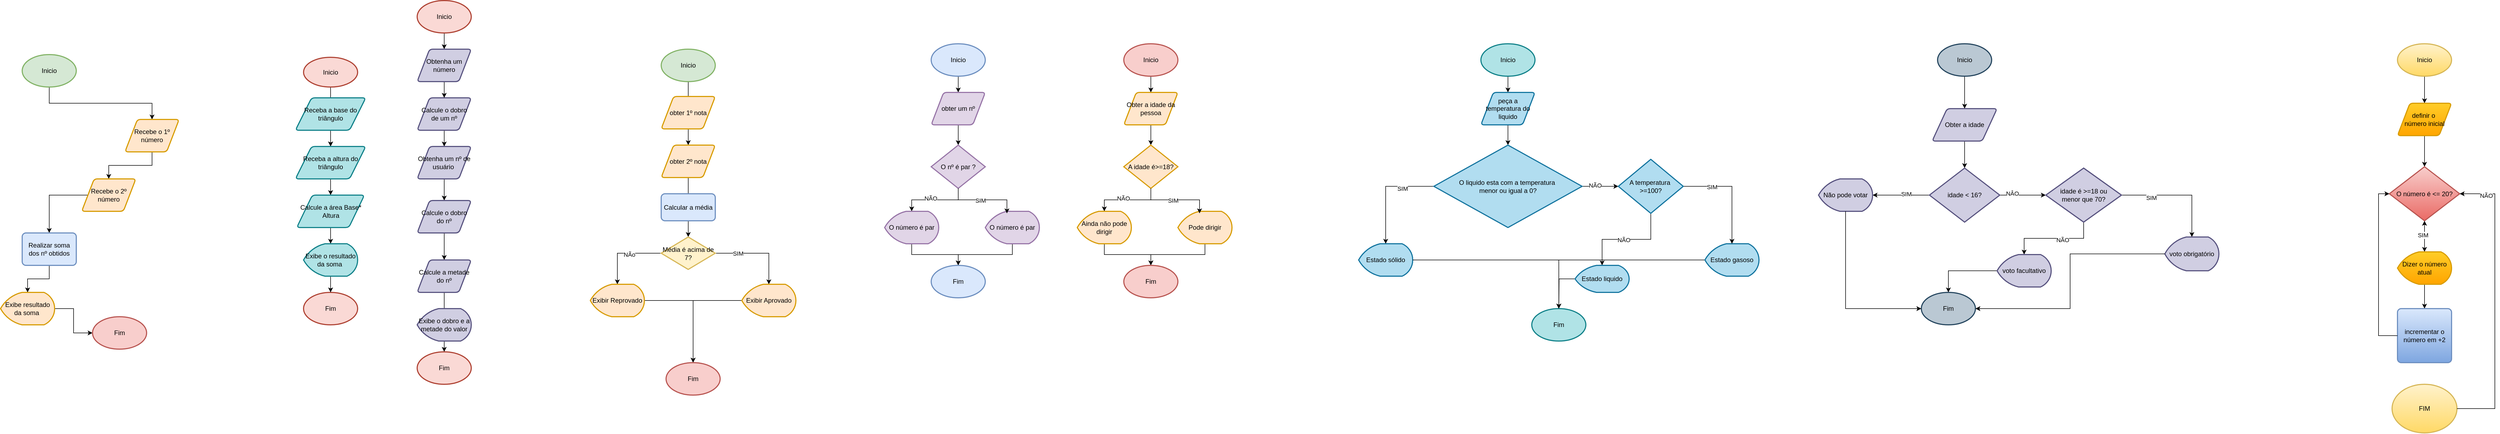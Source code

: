 <mxfile version="26.0.14">
  <diagram name="Página-1" id="4jhhTqVfaHEABDX0OcMC">
    <mxGraphModel dx="1500" dy="1976" grid="1" gridSize="10" guides="1" tooltips="1" connect="1" arrows="1" fold="1" page="1" pageScale="1" pageWidth="827" pageHeight="1169" math="0" shadow="0">
      <root>
        <mxCell id="0" />
        <mxCell id="1" parent="0" />
        <mxCell id="B1RllvaNRYoTLuKxegHb-3" style="edgeStyle=orthogonalEdgeStyle;rounded=0;orthogonalLoop=1;jettySize=auto;html=1;exitX=0.5;exitY=1;exitDx=0;exitDy=0;exitPerimeter=0;entryX=0.5;entryY=0;entryDx=0;entryDy=0;" edge="1" parent="1" source="B1RllvaNRYoTLuKxegHb-1" target="B1RllvaNRYoTLuKxegHb-2">
          <mxGeometry relative="1" as="geometry" />
        </mxCell>
        <mxCell id="B1RllvaNRYoTLuKxegHb-1" value="Inicio" style="strokeWidth=2;html=1;shape=mxgraph.flowchart.start_1;whiteSpace=wrap;fillColor=#d5e8d4;strokeColor=#82b366;" vertex="1" parent="1">
          <mxGeometry x="60" y="70" width="100" height="60" as="geometry" />
        </mxCell>
        <mxCell id="B1RllvaNRYoTLuKxegHb-6" value="" style="edgeStyle=orthogonalEdgeStyle;rounded=0;orthogonalLoop=1;jettySize=auto;html=1;" edge="1" parent="1" source="B1RllvaNRYoTLuKxegHb-2" target="B1RllvaNRYoTLuKxegHb-5">
          <mxGeometry relative="1" as="geometry" />
        </mxCell>
        <mxCell id="B1RllvaNRYoTLuKxegHb-2" value="Recebe o 1º número" style="shape=parallelogram;html=1;strokeWidth=2;perimeter=parallelogramPerimeter;whiteSpace=wrap;rounded=1;arcSize=12;size=0.23;fillColor=#ffe6cc;strokeColor=#d79b00;" vertex="1" parent="1">
          <mxGeometry x="250" y="190" width="100" height="60" as="geometry" />
        </mxCell>
        <mxCell id="B1RllvaNRYoTLuKxegHb-9" value="" style="edgeStyle=orthogonalEdgeStyle;rounded=0;orthogonalLoop=1;jettySize=auto;html=1;" edge="1" parent="1" source="B1RllvaNRYoTLuKxegHb-5" target="B1RllvaNRYoTLuKxegHb-7">
          <mxGeometry relative="1" as="geometry" />
        </mxCell>
        <mxCell id="B1RllvaNRYoTLuKxegHb-5" value="Recebe o 2º número" style="shape=parallelogram;html=1;strokeWidth=2;perimeter=parallelogramPerimeter;whiteSpace=wrap;rounded=1;arcSize=12;size=0.23;fillColor=#ffe6cc;strokeColor=#d79b00;" vertex="1" parent="1">
          <mxGeometry x="170" y="300" width="100" height="60" as="geometry" />
        </mxCell>
        <mxCell id="B1RllvaNRYoTLuKxegHb-10" value="" style="edgeStyle=orthogonalEdgeStyle;rounded=0;orthogonalLoop=1;jettySize=auto;html=1;" edge="1" parent="1" source="B1RllvaNRYoTLuKxegHb-7" target="B1RllvaNRYoTLuKxegHb-8">
          <mxGeometry relative="1" as="geometry" />
        </mxCell>
        <mxCell id="B1RllvaNRYoTLuKxegHb-7" value="Realizar soma dos nº obtidos" style="rounded=1;whiteSpace=wrap;html=1;absoluteArcSize=1;arcSize=14;strokeWidth=2;fillColor=#dae8fc;strokeColor=#6c8ebf;" vertex="1" parent="1">
          <mxGeometry x="60" y="400" width="100" height="60" as="geometry" />
        </mxCell>
        <mxCell id="B1RllvaNRYoTLuKxegHb-12" value="" style="edgeStyle=orthogonalEdgeStyle;rounded=0;orthogonalLoop=1;jettySize=auto;html=1;" edge="1" parent="1" source="B1RllvaNRYoTLuKxegHb-8" target="B1RllvaNRYoTLuKxegHb-11">
          <mxGeometry relative="1" as="geometry" />
        </mxCell>
        <mxCell id="B1RllvaNRYoTLuKxegHb-8" value="Exibe resultado da soma&amp;nbsp;" style="strokeWidth=2;html=1;shape=mxgraph.flowchart.display;whiteSpace=wrap;fillColor=#ffe6cc;strokeColor=#d79b00;" vertex="1" parent="1">
          <mxGeometry x="20" y="510" width="100" height="60" as="geometry" />
        </mxCell>
        <mxCell id="B1RllvaNRYoTLuKxegHb-11" value="Fim" style="strokeWidth=2;html=1;shape=mxgraph.flowchart.start_1;whiteSpace=wrap;fillColor=#f8cecc;strokeColor=#b85450;" vertex="1" parent="1">
          <mxGeometry x="190" y="555" width="100" height="60" as="geometry" />
        </mxCell>
        <mxCell id="B1RllvaNRYoTLuKxegHb-24" value="" style="edgeStyle=orthogonalEdgeStyle;rounded=0;orthogonalLoop=1;jettySize=auto;html=1;" edge="1" parent="1" source="B1RllvaNRYoTLuKxegHb-13" target="B1RllvaNRYoTLuKxegHb-15">
          <mxGeometry relative="1" as="geometry" />
        </mxCell>
        <mxCell id="B1RllvaNRYoTLuKxegHb-13" value="Inicio" style="strokeWidth=2;html=1;shape=mxgraph.flowchart.start_1;whiteSpace=wrap;fillColor=#fad9d5;strokeColor=#ae4132;" vertex="1" parent="1">
          <mxGeometry x="580" y="75" width="100" height="55" as="geometry" />
        </mxCell>
        <mxCell id="B1RllvaNRYoTLuKxegHb-23" value="" style="edgeStyle=orthogonalEdgeStyle;rounded=0;orthogonalLoop=1;jettySize=auto;html=1;" edge="1" parent="1" source="B1RllvaNRYoTLuKxegHb-14" target="B1RllvaNRYoTLuKxegHb-15">
          <mxGeometry relative="1" as="geometry" />
        </mxCell>
        <mxCell id="B1RllvaNRYoTLuKxegHb-14" value="Receba a base do triângulo" style="shape=parallelogram;html=1;strokeWidth=2;perimeter=parallelogramPerimeter;whiteSpace=wrap;rounded=1;arcSize=12;size=0.23;fillColor=#b0e3e6;strokeColor=#0e8088;" vertex="1" parent="1">
          <mxGeometry x="565" y="150" width="130" height="60" as="geometry" />
        </mxCell>
        <mxCell id="B1RllvaNRYoTLuKxegHb-22" value="" style="edgeStyle=orthogonalEdgeStyle;rounded=0;orthogonalLoop=1;jettySize=auto;html=1;" edge="1" parent="1" source="B1RllvaNRYoTLuKxegHb-15" target="B1RllvaNRYoTLuKxegHb-16">
          <mxGeometry relative="1" as="geometry" />
        </mxCell>
        <mxCell id="B1RllvaNRYoTLuKxegHb-15" value="Receba a altura do triângulo" style="shape=parallelogram;html=1;strokeWidth=2;perimeter=parallelogramPerimeter;whiteSpace=wrap;rounded=1;arcSize=12;size=0.23;fillColor=#b0e3e6;strokeColor=#0e8088;" vertex="1" parent="1">
          <mxGeometry x="565" y="240" width="130" height="60" as="geometry" />
        </mxCell>
        <mxCell id="B1RllvaNRYoTLuKxegHb-33" value="" style="edgeStyle=orthogonalEdgeStyle;rounded=0;orthogonalLoop=1;jettySize=auto;html=1;" edge="1" parent="1" source="B1RllvaNRYoTLuKxegHb-16" target="B1RllvaNRYoTLuKxegHb-31">
          <mxGeometry relative="1" as="geometry" />
        </mxCell>
        <mxCell id="B1RllvaNRYoTLuKxegHb-16" value="Calcule a área Base* Altura" style="shape=parallelogram;html=1;strokeWidth=2;perimeter=parallelogramPerimeter;whiteSpace=wrap;rounded=1;arcSize=12;size=0.23;fillColor=#b0e3e6;strokeColor=#0e8088;" vertex="1" parent="1">
          <mxGeometry x="567.5" y="330" width="125" height="60" as="geometry" />
        </mxCell>
        <mxCell id="B1RllvaNRYoTLuKxegHb-19" value="Fim" style="strokeWidth=2;html=1;shape=mxgraph.flowchart.start_1;whiteSpace=wrap;fillColor=#fad9d5;strokeColor=#ae4132;" vertex="1" parent="1">
          <mxGeometry x="580" y="510" width="100" height="60" as="geometry" />
        </mxCell>
        <mxCell id="B1RllvaNRYoTLuKxegHb-45" value="" style="edgeStyle=orthogonalEdgeStyle;rounded=0;orthogonalLoop=1;jettySize=auto;html=1;" edge="1" parent="1" source="B1RllvaNRYoTLuKxegHb-25" target="B1RllvaNRYoTLuKxegHb-43">
          <mxGeometry relative="1" as="geometry" />
        </mxCell>
        <mxCell id="B1RllvaNRYoTLuKxegHb-25" value="Inicio" style="strokeWidth=2;html=1;shape=mxgraph.flowchart.start_1;whiteSpace=wrap;fillColor=#fad9d5;strokeColor=#ae4132;" vertex="1" parent="1">
          <mxGeometry x="790" y="-30" width="100" height="60" as="geometry" />
        </mxCell>
        <mxCell id="B1RllvaNRYoTLuKxegHb-39" value="" style="edgeStyle=orthogonalEdgeStyle;rounded=0;orthogonalLoop=1;jettySize=auto;html=1;" edge="1" parent="1" source="B1RllvaNRYoTLuKxegHb-26" target="B1RllvaNRYoTLuKxegHb-27">
          <mxGeometry relative="1" as="geometry" />
        </mxCell>
        <mxCell id="B1RllvaNRYoTLuKxegHb-26" value="Calcule o dobro de um nº" style="shape=parallelogram;html=1;strokeWidth=2;perimeter=parallelogramPerimeter;whiteSpace=wrap;rounded=1;arcSize=12;size=0.23;fillColor=#d0cee2;strokeColor=#56517e;" vertex="1" parent="1">
          <mxGeometry x="790" y="150" width="100" height="60" as="geometry" />
        </mxCell>
        <mxCell id="B1RllvaNRYoTLuKxegHb-40" value="" style="edgeStyle=orthogonalEdgeStyle;rounded=0;orthogonalLoop=1;jettySize=auto;html=1;" edge="1" parent="1" source="B1RllvaNRYoTLuKxegHb-27" target="B1RllvaNRYoTLuKxegHb-28">
          <mxGeometry relative="1" as="geometry" />
        </mxCell>
        <mxCell id="B1RllvaNRYoTLuKxegHb-27" value="Obtenha um nº de usuário&amp;nbsp;" style="shape=parallelogram;html=1;strokeWidth=2;perimeter=parallelogramPerimeter;whiteSpace=wrap;rounded=1;arcSize=12;size=0.23;fillColor=#d0cee2;strokeColor=#56517e;" vertex="1" parent="1">
          <mxGeometry x="790" y="240" width="100" height="60" as="geometry" />
        </mxCell>
        <mxCell id="B1RllvaNRYoTLuKxegHb-41" value="" style="edgeStyle=orthogonalEdgeStyle;rounded=0;orthogonalLoop=1;jettySize=auto;html=1;" edge="1" parent="1" source="B1RllvaNRYoTLuKxegHb-28" target="B1RllvaNRYoTLuKxegHb-29">
          <mxGeometry relative="1" as="geometry" />
        </mxCell>
        <mxCell id="B1RllvaNRYoTLuKxegHb-28" value="Calcule o dobro do nº" style="shape=parallelogram;html=1;strokeWidth=2;perimeter=parallelogramPerimeter;whiteSpace=wrap;rounded=1;arcSize=12;size=0.23;fillColor=#d0cee2;strokeColor=#56517e;" vertex="1" parent="1">
          <mxGeometry x="790" y="340" width="100" height="60" as="geometry" />
        </mxCell>
        <mxCell id="B1RllvaNRYoTLuKxegHb-37" value="" style="edgeStyle=orthogonalEdgeStyle;rounded=0;orthogonalLoop=1;jettySize=auto;html=1;" edge="1" parent="1" source="B1RllvaNRYoTLuKxegHb-29" target="B1RllvaNRYoTLuKxegHb-36">
          <mxGeometry relative="1" as="geometry" />
        </mxCell>
        <mxCell id="B1RllvaNRYoTLuKxegHb-29" value="Calcule a metade do nº" style="shape=parallelogram;html=1;strokeWidth=2;perimeter=parallelogramPerimeter;whiteSpace=wrap;rounded=1;arcSize=12;size=0.23;fillColor=#d0cee2;strokeColor=#56517e;" vertex="1" parent="1">
          <mxGeometry x="790" y="450" width="100" height="60" as="geometry" />
        </mxCell>
        <mxCell id="B1RllvaNRYoTLuKxegHb-34" value="" style="edgeStyle=orthogonalEdgeStyle;rounded=0;orthogonalLoop=1;jettySize=auto;html=1;" edge="1" parent="1" source="B1RllvaNRYoTLuKxegHb-31" target="B1RllvaNRYoTLuKxegHb-19">
          <mxGeometry relative="1" as="geometry" />
        </mxCell>
        <mxCell id="B1RllvaNRYoTLuKxegHb-31" value="Exibe o resultado da soma&amp;nbsp;" style="strokeWidth=2;html=1;shape=mxgraph.flowchart.display;whiteSpace=wrap;fillColor=#b0e3e6;strokeColor=#0e8088;" vertex="1" parent="1">
          <mxGeometry x="580" y="420" width="100" height="60" as="geometry" />
        </mxCell>
        <mxCell id="B1RllvaNRYoTLuKxegHb-35" value="Exibe o dobro e a metade do valor" style="strokeWidth=2;html=1;shape=mxgraph.flowchart.display;whiteSpace=wrap;fillColor=#d0cee2;strokeColor=#56517e;" vertex="1" parent="1">
          <mxGeometry x="790" y="540" width="100" height="60" as="geometry" />
        </mxCell>
        <mxCell id="B1RllvaNRYoTLuKxegHb-36" value="Fim" style="strokeWidth=2;html=1;shape=mxgraph.flowchart.start_1;whiteSpace=wrap;fillColor=#fad9d5;strokeColor=#ae4132;" vertex="1" parent="1">
          <mxGeometry x="790" y="620" width="100" height="60" as="geometry" />
        </mxCell>
        <mxCell id="B1RllvaNRYoTLuKxegHb-46" value="" style="edgeStyle=orthogonalEdgeStyle;rounded=0;orthogonalLoop=1;jettySize=auto;html=1;" edge="1" parent="1" source="B1RllvaNRYoTLuKxegHb-43" target="B1RllvaNRYoTLuKxegHb-26">
          <mxGeometry relative="1" as="geometry" />
        </mxCell>
        <mxCell id="B1RllvaNRYoTLuKxegHb-43" value="Obtenha um número" style="shape=parallelogram;html=1;strokeWidth=2;perimeter=parallelogramPerimeter;whiteSpace=wrap;rounded=1;arcSize=12;size=0.23;fillColor=#d0cee2;strokeColor=#56517e;" vertex="1" parent="1">
          <mxGeometry x="790" y="60" width="100" height="60" as="geometry" />
        </mxCell>
        <mxCell id="B1RllvaNRYoTLuKxegHb-55" value="" style="edgeStyle=orthogonalEdgeStyle;rounded=0;orthogonalLoop=1;jettySize=auto;html=1;" edge="1" parent="1" source="B1RllvaNRYoTLuKxegHb-47" target="B1RllvaNRYoTLuKxegHb-50">
          <mxGeometry relative="1" as="geometry" />
        </mxCell>
        <mxCell id="B1RllvaNRYoTLuKxegHb-47" value="Inicio" style="strokeWidth=2;html=1;shape=mxgraph.flowchart.start_1;whiteSpace=wrap;fillColor=#d5e8d4;strokeColor=#82b366;" vertex="1" parent="1">
          <mxGeometry x="1241" y="60" width="100" height="60" as="geometry" />
        </mxCell>
        <mxCell id="B1RllvaNRYoTLuKxegHb-48" value="obter 1º nota" style="shape=parallelogram;html=1;strokeWidth=2;perimeter=parallelogramPerimeter;whiteSpace=wrap;rounded=1;arcSize=12;size=0.23;fillColor=#ffe6cc;strokeColor=#d79b00;" vertex="1" parent="1">
          <mxGeometry x="1241" y="147.5" width="100" height="60" as="geometry" />
        </mxCell>
        <mxCell id="B1RllvaNRYoTLuKxegHb-56" value="" style="edgeStyle=orthogonalEdgeStyle;rounded=0;orthogonalLoop=1;jettySize=auto;html=1;" edge="1" parent="1" source="B1RllvaNRYoTLuKxegHb-50" target="B1RllvaNRYoTLuKxegHb-52">
          <mxGeometry relative="1" as="geometry" />
        </mxCell>
        <mxCell id="B1RllvaNRYoTLuKxegHb-50" value="obter 2º nota" style="shape=parallelogram;html=1;strokeWidth=2;perimeter=parallelogramPerimeter;whiteSpace=wrap;rounded=1;arcSize=12;size=0.23;fillColor=#ffe6cc;strokeColor=#d79b00;" vertex="1" parent="1">
          <mxGeometry x="1241" y="237.5" width="100" height="60" as="geometry" />
        </mxCell>
        <mxCell id="B1RllvaNRYoTLuKxegHb-51" value="Calcular a média" style="rounded=1;whiteSpace=wrap;html=1;absoluteArcSize=1;arcSize=14;strokeWidth=2;fillColor=#dae8fc;strokeColor=#6c8ebf;" vertex="1" parent="1">
          <mxGeometry x="1241" y="327.5" width="100" height="50" as="geometry" />
        </mxCell>
        <mxCell id="B1RllvaNRYoTLuKxegHb-58" value="" style="edgeStyle=orthogonalEdgeStyle;rounded=0;orthogonalLoop=1;jettySize=auto;html=1;entryX=0.5;entryY=0;entryDx=0;entryDy=0;entryPerimeter=0;" edge="1" parent="1" source="B1RllvaNRYoTLuKxegHb-52" target="B1RllvaNRYoTLuKxegHb-62">
          <mxGeometry relative="1" as="geometry">
            <mxPoint x="1160" y="490" as="targetPoint" />
          </mxGeometry>
        </mxCell>
        <mxCell id="B1RllvaNRYoTLuKxegHb-59" value="NÃo" style="edgeLabel;html=1;align=center;verticalAlign=middle;resizable=0;points=[];" vertex="1" connectable="0" parent="B1RllvaNRYoTLuKxegHb-58">
          <mxGeometry x="-0.15" y="2" relative="1" as="geometry">
            <mxPoint as="offset" />
          </mxGeometry>
        </mxCell>
        <mxCell id="B1RllvaNRYoTLuKxegHb-64" value="" style="edgeStyle=orthogonalEdgeStyle;rounded=0;orthogonalLoop=1;jettySize=auto;html=1;" edge="1" parent="1" source="B1RllvaNRYoTLuKxegHb-52" target="B1RllvaNRYoTLuKxegHb-63">
          <mxGeometry relative="1" as="geometry" />
        </mxCell>
        <mxCell id="B1RllvaNRYoTLuKxegHb-65" value="SIM" style="edgeLabel;html=1;align=center;verticalAlign=middle;resizable=0;points=[];" vertex="1" connectable="0" parent="B1RllvaNRYoTLuKxegHb-64">
          <mxGeometry x="-0.466" relative="1" as="geometry">
            <mxPoint as="offset" />
          </mxGeometry>
        </mxCell>
        <mxCell id="B1RllvaNRYoTLuKxegHb-52" value="Média é acima de 7?" style="strokeWidth=2;html=1;shape=mxgraph.flowchart.decision;whiteSpace=wrap;fillColor=#fff2cc;strokeColor=#d6b656;" vertex="1" parent="1">
          <mxGeometry x="1241" y="407.5" width="100" height="60" as="geometry" />
        </mxCell>
        <mxCell id="B1RllvaNRYoTLuKxegHb-68" value="" style="edgeStyle=orthogonalEdgeStyle;rounded=0;orthogonalLoop=1;jettySize=auto;html=1;" edge="1" parent="1" source="B1RllvaNRYoTLuKxegHb-62" target="B1RllvaNRYoTLuKxegHb-66">
          <mxGeometry relative="1" as="geometry" />
        </mxCell>
        <mxCell id="B1RllvaNRYoTLuKxegHb-62" value="Exibir Reprovado" style="strokeWidth=2;html=1;shape=mxgraph.flowchart.display;whiteSpace=wrap;fillColor=#ffe6cc;strokeColor=#d79b00;" vertex="1" parent="1">
          <mxGeometry x="1110" y="495" width="100" height="60" as="geometry" />
        </mxCell>
        <mxCell id="B1RllvaNRYoTLuKxegHb-67" value="" style="edgeStyle=orthogonalEdgeStyle;rounded=0;orthogonalLoop=1;jettySize=auto;html=1;" edge="1" parent="1" source="B1RllvaNRYoTLuKxegHb-63" target="B1RllvaNRYoTLuKxegHb-66">
          <mxGeometry relative="1" as="geometry" />
        </mxCell>
        <mxCell id="B1RllvaNRYoTLuKxegHb-63" value="Exibir Aprovado" style="strokeWidth=2;html=1;shape=mxgraph.flowchart.display;whiteSpace=wrap;fillColor=#ffe6cc;strokeColor=#d79b00;" vertex="1" parent="1">
          <mxGeometry x="1390" y="495" width="100" height="60" as="geometry" />
        </mxCell>
        <mxCell id="B1RllvaNRYoTLuKxegHb-66" value="Fim" style="strokeWidth=2;html=1;shape=mxgraph.flowchart.start_1;whiteSpace=wrap;fillColor=#f8cecc;strokeColor=#b85450;" vertex="1" parent="1">
          <mxGeometry x="1250" y="640" width="100" height="60" as="geometry" />
        </mxCell>
        <mxCell id="B1RllvaNRYoTLuKxegHb-84" value="" style="edgeStyle=orthogonalEdgeStyle;rounded=0;orthogonalLoop=1;jettySize=auto;html=1;" edge="1" parent="1" source="B1RllvaNRYoTLuKxegHb-69" target="B1RllvaNRYoTLuKxegHb-70">
          <mxGeometry relative="1" as="geometry" />
        </mxCell>
        <mxCell id="B1RllvaNRYoTLuKxegHb-69" value="Inicio" style="strokeWidth=2;html=1;shape=mxgraph.flowchart.start_1;whiteSpace=wrap;fillColor=#dae8fc;strokeColor=#6c8ebf;" vertex="1" parent="1">
          <mxGeometry x="1740" y="50" width="100" height="60" as="geometry" />
        </mxCell>
        <mxCell id="B1RllvaNRYoTLuKxegHb-83" value="" style="edgeStyle=orthogonalEdgeStyle;rounded=0;orthogonalLoop=1;jettySize=auto;html=1;" edge="1" parent="1" source="B1RllvaNRYoTLuKxegHb-70" target="B1RllvaNRYoTLuKxegHb-71">
          <mxGeometry relative="1" as="geometry" />
        </mxCell>
        <mxCell id="B1RllvaNRYoTLuKxegHb-70" value="obter um nº" style="shape=parallelogram;html=1;strokeWidth=2;perimeter=parallelogramPerimeter;whiteSpace=wrap;rounded=1;arcSize=12;size=0.23;fillColor=#e1d5e7;strokeColor=#9673a6;" vertex="1" parent="1">
          <mxGeometry x="1740" y="140" width="100" height="60" as="geometry" />
        </mxCell>
        <mxCell id="B1RllvaNRYoTLuKxegHb-77" value="" style="edgeStyle=orthogonalEdgeStyle;rounded=0;orthogonalLoop=1;jettySize=auto;html=1;" edge="1" parent="1" source="B1RllvaNRYoTLuKxegHb-71" target="B1RllvaNRYoTLuKxegHb-76">
          <mxGeometry relative="1" as="geometry" />
        </mxCell>
        <mxCell id="B1RllvaNRYoTLuKxegHb-82" value="NÃO" style="edgeLabel;html=1;align=center;verticalAlign=middle;resizable=0;points=[];" vertex="1" connectable="0" parent="B1RllvaNRYoTLuKxegHb-77">
          <mxGeometry x="0.125" y="-3" relative="1" as="geometry">
            <mxPoint as="offset" />
          </mxGeometry>
        </mxCell>
        <mxCell id="B1RllvaNRYoTLuKxegHb-71" value="O nº é par ?" style="strokeWidth=2;html=1;shape=mxgraph.flowchart.decision;whiteSpace=wrap;fillColor=#e1d5e7;strokeColor=#9673a6;" vertex="1" parent="1">
          <mxGeometry x="1740" y="237.5" width="100" height="80" as="geometry" />
        </mxCell>
        <mxCell id="B1RllvaNRYoTLuKxegHb-79" value="" style="edgeStyle=orthogonalEdgeStyle;rounded=0;orthogonalLoop=1;jettySize=auto;html=1;" edge="1" parent="1" source="B1RllvaNRYoTLuKxegHb-72" target="B1RllvaNRYoTLuKxegHb-78">
          <mxGeometry relative="1" as="geometry" />
        </mxCell>
        <mxCell id="B1RllvaNRYoTLuKxegHb-72" value="O número é par" style="strokeWidth=2;html=1;shape=mxgraph.flowchart.display;whiteSpace=wrap;fillColor=#e1d5e7;strokeColor=#9673a6;" vertex="1" parent="1">
          <mxGeometry x="1840" y="360" width="100" height="60" as="geometry" />
        </mxCell>
        <mxCell id="B1RllvaNRYoTLuKxegHb-74" style="edgeStyle=orthogonalEdgeStyle;rounded=0;orthogonalLoop=1;jettySize=auto;html=1;exitX=0.5;exitY=1;exitDx=0;exitDy=0;exitPerimeter=0;entryX=0.4;entryY=0.062;entryDx=0;entryDy=0;entryPerimeter=0;" edge="1" parent="1" source="B1RllvaNRYoTLuKxegHb-71" target="B1RllvaNRYoTLuKxegHb-72">
          <mxGeometry relative="1" as="geometry" />
        </mxCell>
        <mxCell id="B1RllvaNRYoTLuKxegHb-81" value="SIM" style="edgeLabel;html=1;align=center;verticalAlign=middle;resizable=0;points=[];" vertex="1" connectable="0" parent="B1RllvaNRYoTLuKxegHb-74">
          <mxGeometry x="-0.1" y="-1" relative="1" as="geometry">
            <mxPoint as="offset" />
          </mxGeometry>
        </mxCell>
        <mxCell id="B1RllvaNRYoTLuKxegHb-80" value="" style="edgeStyle=orthogonalEdgeStyle;rounded=0;orthogonalLoop=1;jettySize=auto;html=1;" edge="1" parent="1" source="B1RllvaNRYoTLuKxegHb-76" target="B1RllvaNRYoTLuKxegHb-78">
          <mxGeometry relative="1" as="geometry" />
        </mxCell>
        <mxCell id="B1RllvaNRYoTLuKxegHb-76" value="O número é par" style="strokeWidth=2;html=1;shape=mxgraph.flowchart.display;whiteSpace=wrap;fillColor=#e1d5e7;strokeColor=#9673a6;" vertex="1" parent="1">
          <mxGeometry x="1654" y="360" width="100" height="60" as="geometry" />
        </mxCell>
        <mxCell id="B1RllvaNRYoTLuKxegHb-78" value="Fim" style="strokeWidth=2;html=1;shape=mxgraph.flowchart.start_1;whiteSpace=wrap;fillColor=#dae8fc;strokeColor=#6c8ebf;" vertex="1" parent="1">
          <mxGeometry x="1740" y="460" width="100" height="60" as="geometry" />
        </mxCell>
        <mxCell id="B1RllvaNRYoTLuKxegHb-99" value="" style="edgeStyle=orthogonalEdgeStyle;rounded=0;orthogonalLoop=1;jettySize=auto;html=1;" edge="1" parent="1" source="B1RllvaNRYoTLuKxegHb-100" target="B1RllvaNRYoTLuKxegHb-102">
          <mxGeometry relative="1" as="geometry" />
        </mxCell>
        <mxCell id="B1RllvaNRYoTLuKxegHb-100" value="Inicio" style="strokeWidth=2;html=1;shape=mxgraph.flowchart.start_1;whiteSpace=wrap;fillColor=#f8cecc;strokeColor=#b85450;" vertex="1" parent="1">
          <mxGeometry x="2096" y="50" width="100" height="60" as="geometry" />
        </mxCell>
        <mxCell id="B1RllvaNRYoTLuKxegHb-101" value="" style="edgeStyle=orthogonalEdgeStyle;rounded=0;orthogonalLoop=1;jettySize=auto;html=1;" edge="1" parent="1" source="B1RllvaNRYoTLuKxegHb-102" target="B1RllvaNRYoTLuKxegHb-105">
          <mxGeometry relative="1" as="geometry" />
        </mxCell>
        <mxCell id="B1RllvaNRYoTLuKxegHb-102" value="Obter a idade da pessoa" style="shape=parallelogram;html=1;strokeWidth=2;perimeter=parallelogramPerimeter;whiteSpace=wrap;rounded=1;arcSize=12;size=0.23;fillColor=#ffe6cc;strokeColor=#d79b00;" vertex="1" parent="1">
          <mxGeometry x="2096" y="140" width="100" height="60" as="geometry" />
        </mxCell>
        <mxCell id="B1RllvaNRYoTLuKxegHb-103" value="" style="edgeStyle=orthogonalEdgeStyle;rounded=0;orthogonalLoop=1;jettySize=auto;html=1;" edge="1" parent="1" source="B1RllvaNRYoTLuKxegHb-105" target="B1RllvaNRYoTLuKxegHb-111">
          <mxGeometry relative="1" as="geometry" />
        </mxCell>
        <mxCell id="B1RllvaNRYoTLuKxegHb-104" value="NÃO" style="edgeLabel;html=1;align=center;verticalAlign=middle;resizable=0;points=[];" vertex="1" connectable="0" parent="B1RllvaNRYoTLuKxegHb-103">
          <mxGeometry x="0.125" y="-3" relative="1" as="geometry">
            <mxPoint as="offset" />
          </mxGeometry>
        </mxCell>
        <mxCell id="B1RllvaNRYoTLuKxegHb-105" value="A idade é&amp;gt;=18?" style="strokeWidth=2;html=1;shape=mxgraph.flowchart.decision;whiteSpace=wrap;fillColor=#ffe6cc;strokeColor=#d79b00;" vertex="1" parent="1">
          <mxGeometry x="2096" y="237.5" width="100" height="80" as="geometry" />
        </mxCell>
        <mxCell id="B1RllvaNRYoTLuKxegHb-106" value="" style="edgeStyle=orthogonalEdgeStyle;rounded=0;orthogonalLoop=1;jettySize=auto;html=1;" edge="1" parent="1" source="B1RllvaNRYoTLuKxegHb-107" target="B1RllvaNRYoTLuKxegHb-112">
          <mxGeometry relative="1" as="geometry" />
        </mxCell>
        <mxCell id="B1RllvaNRYoTLuKxegHb-107" value="Pode dirigir" style="strokeWidth=2;html=1;shape=mxgraph.flowchart.display;whiteSpace=wrap;fillColor=#ffe6cc;strokeColor=#d79b00;" vertex="1" parent="1">
          <mxGeometry x="2196" y="360" width="100" height="60" as="geometry" />
        </mxCell>
        <mxCell id="B1RllvaNRYoTLuKxegHb-108" style="edgeStyle=orthogonalEdgeStyle;rounded=0;orthogonalLoop=1;jettySize=auto;html=1;exitX=0.5;exitY=1;exitDx=0;exitDy=0;exitPerimeter=0;entryX=0.4;entryY=0.062;entryDx=0;entryDy=0;entryPerimeter=0;" edge="1" parent="1" source="B1RllvaNRYoTLuKxegHb-105" target="B1RllvaNRYoTLuKxegHb-107">
          <mxGeometry relative="1" as="geometry" />
        </mxCell>
        <mxCell id="B1RllvaNRYoTLuKxegHb-109" value="SIM" style="edgeLabel;html=1;align=center;verticalAlign=middle;resizable=0;points=[];" vertex="1" connectable="0" parent="B1RllvaNRYoTLuKxegHb-108">
          <mxGeometry x="-0.1" y="-1" relative="1" as="geometry">
            <mxPoint as="offset" />
          </mxGeometry>
        </mxCell>
        <mxCell id="B1RllvaNRYoTLuKxegHb-110" value="" style="edgeStyle=orthogonalEdgeStyle;rounded=0;orthogonalLoop=1;jettySize=auto;html=1;" edge="1" parent="1" source="B1RllvaNRYoTLuKxegHb-111" target="B1RllvaNRYoTLuKxegHb-112">
          <mxGeometry relative="1" as="geometry" />
        </mxCell>
        <mxCell id="B1RllvaNRYoTLuKxegHb-111" value="Ainda não pode dirigir" style="strokeWidth=2;html=1;shape=mxgraph.flowchart.display;whiteSpace=wrap;fillColor=#ffe6cc;strokeColor=#d79b00;" vertex="1" parent="1">
          <mxGeometry x="2010" y="360" width="100" height="60" as="geometry" />
        </mxCell>
        <mxCell id="B1RllvaNRYoTLuKxegHb-112" value="Fim" style="strokeWidth=2;html=1;shape=mxgraph.flowchart.start_1;whiteSpace=wrap;fillColor=#f8cecc;strokeColor=#b85450;" vertex="1" parent="1">
          <mxGeometry x="2096" y="460" width="100" height="60" as="geometry" />
        </mxCell>
        <mxCell id="B1RllvaNRYoTLuKxegHb-113" value="" style="edgeStyle=orthogonalEdgeStyle;rounded=0;orthogonalLoop=1;jettySize=auto;html=1;" edge="1" parent="1" source="B1RllvaNRYoTLuKxegHb-114" target="B1RllvaNRYoTLuKxegHb-116">
          <mxGeometry relative="1" as="geometry" />
        </mxCell>
        <mxCell id="B1RllvaNRYoTLuKxegHb-114" value="Inicio" style="strokeWidth=2;html=1;shape=mxgraph.flowchart.start_1;whiteSpace=wrap;fillColor=#b0e3e6;strokeColor=#0e8088;" vertex="1" parent="1">
          <mxGeometry x="2756" y="50" width="100" height="60" as="geometry" />
        </mxCell>
        <mxCell id="B1RllvaNRYoTLuKxegHb-115" value="" style="edgeStyle=orthogonalEdgeStyle;rounded=0;orthogonalLoop=1;jettySize=auto;html=1;" edge="1" parent="1" source="B1RllvaNRYoTLuKxegHb-116" target="B1RllvaNRYoTLuKxegHb-119">
          <mxGeometry relative="1" as="geometry" />
        </mxCell>
        <mxCell id="B1RllvaNRYoTLuKxegHb-116" value="peça a temperatura do liquido" style="shape=parallelogram;html=1;strokeWidth=2;perimeter=parallelogramPerimeter;whiteSpace=wrap;rounded=1;arcSize=12;size=0.23;fillColor=#b1ddf0;strokeColor=#10739e;" vertex="1" parent="1">
          <mxGeometry x="2756" y="140" width="100" height="60" as="geometry" />
        </mxCell>
        <mxCell id="B1RllvaNRYoTLuKxegHb-129" value="" style="edgeStyle=orthogonalEdgeStyle;rounded=0;orthogonalLoop=1;jettySize=auto;html=1;" edge="1" parent="1" source="B1RllvaNRYoTLuKxegHb-119" target="B1RllvaNRYoTLuKxegHb-125">
          <mxGeometry relative="1" as="geometry" />
        </mxCell>
        <mxCell id="B1RllvaNRYoTLuKxegHb-130" value="SIM" style="edgeLabel;html=1;align=center;verticalAlign=middle;resizable=0;points=[];" vertex="1" connectable="0" parent="B1RllvaNRYoTLuKxegHb-129">
          <mxGeometry x="-0.404" y="4" relative="1" as="geometry">
            <mxPoint as="offset" />
          </mxGeometry>
        </mxCell>
        <mxCell id="B1RllvaNRYoTLuKxegHb-132" value="" style="edgeStyle=orthogonalEdgeStyle;rounded=0;orthogonalLoop=1;jettySize=auto;html=1;" edge="1" parent="1" source="B1RllvaNRYoTLuKxegHb-119" target="B1RllvaNRYoTLuKxegHb-131">
          <mxGeometry relative="1" as="geometry" />
        </mxCell>
        <mxCell id="B1RllvaNRYoTLuKxegHb-133" value="NÃO" style="edgeLabel;html=1;align=center;verticalAlign=middle;resizable=0;points=[];" vertex="1" connectable="0" parent="B1RllvaNRYoTLuKxegHb-132">
          <mxGeometry x="-0.296" y="2" relative="1" as="geometry">
            <mxPoint as="offset" />
          </mxGeometry>
        </mxCell>
        <mxCell id="B1RllvaNRYoTLuKxegHb-119" value="O liquido esta com a temperatura&amp;nbsp;&lt;div&gt;menor ou igual a 0?&lt;/div&gt;" style="strokeWidth=2;html=1;shape=mxgraph.flowchart.decision;whiteSpace=wrap;fillColor=#b1ddf0;strokeColor=#10739e;" vertex="1" parent="1">
          <mxGeometry x="2669" y="237.5" width="274" height="152.5" as="geometry" />
        </mxCell>
        <mxCell id="B1RllvaNRYoTLuKxegHb-139" value="" style="edgeStyle=orthogonalEdgeStyle;rounded=0;orthogonalLoop=1;jettySize=auto;html=1;" edge="1" parent="1" source="B1RllvaNRYoTLuKxegHb-121" target="B1RllvaNRYoTLuKxegHb-126">
          <mxGeometry relative="1" as="geometry" />
        </mxCell>
        <mxCell id="B1RllvaNRYoTLuKxegHb-121" value="Estado gasoso" style="strokeWidth=2;html=1;shape=mxgraph.flowchart.display;whiteSpace=wrap;fillColor=#b1ddf0;strokeColor=#10739e;" vertex="1" parent="1">
          <mxGeometry x="3170" y="420" width="100" height="60" as="geometry" />
        </mxCell>
        <mxCell id="B1RllvaNRYoTLuKxegHb-125" value="Estado sólido" style="strokeWidth=2;html=1;shape=mxgraph.flowchart.display;whiteSpace=wrap;fillColor=#b1ddf0;strokeColor=#10739e;" vertex="1" parent="1">
          <mxGeometry x="2530" y="420" width="100" height="60" as="geometry" />
        </mxCell>
        <mxCell id="B1RllvaNRYoTLuKxegHb-126" value="Fim" style="strokeWidth=2;html=1;shape=mxgraph.flowchart.start_1;whiteSpace=wrap;fillColor=#b0e3e6;strokeColor=#0e8088;" vertex="1" parent="1">
          <mxGeometry x="2850" y="540" width="100" height="60" as="geometry" />
        </mxCell>
        <mxCell id="B1RllvaNRYoTLuKxegHb-134" value="" style="edgeStyle=orthogonalEdgeStyle;rounded=0;orthogonalLoop=1;jettySize=auto;html=1;" edge="1" parent="1" source="B1RllvaNRYoTLuKxegHb-131" target="B1RllvaNRYoTLuKxegHb-121">
          <mxGeometry relative="1" as="geometry" />
        </mxCell>
        <mxCell id="B1RllvaNRYoTLuKxegHb-135" value="SIM" style="edgeLabel;html=1;align=center;verticalAlign=middle;resizable=0;points=[];" vertex="1" connectable="0" parent="B1RllvaNRYoTLuKxegHb-134">
          <mxGeometry x="-0.466" y="-1" relative="1" as="geometry">
            <mxPoint as="offset" />
          </mxGeometry>
        </mxCell>
        <mxCell id="B1RllvaNRYoTLuKxegHb-137" value="" style="edgeStyle=orthogonalEdgeStyle;rounded=0;orthogonalLoop=1;jettySize=auto;html=1;" edge="1" parent="1" source="B1RllvaNRYoTLuKxegHb-131" target="B1RllvaNRYoTLuKxegHb-136">
          <mxGeometry relative="1" as="geometry" />
        </mxCell>
        <mxCell id="B1RllvaNRYoTLuKxegHb-138" value="NÃO" style="edgeLabel;html=1;align=center;verticalAlign=middle;resizable=0;points=[];" vertex="1" connectable="0" parent="B1RllvaNRYoTLuKxegHb-137">
          <mxGeometry x="0.052" y="1" relative="1" as="geometry">
            <mxPoint as="offset" />
          </mxGeometry>
        </mxCell>
        <mxCell id="B1RllvaNRYoTLuKxegHb-131" value="A temperatura&amp;nbsp;&lt;div&gt;&amp;gt;=100?&lt;/div&gt;" style="strokeWidth=2;html=1;shape=mxgraph.flowchart.decision;whiteSpace=wrap;fillColor=#b1ddf0;strokeColor=#10739e;" vertex="1" parent="1">
          <mxGeometry x="3010" y="263.75" width="120" height="100" as="geometry" />
        </mxCell>
        <mxCell id="B1RllvaNRYoTLuKxegHb-142" style="edgeStyle=orthogonalEdgeStyle;rounded=0;orthogonalLoop=1;jettySize=auto;html=1;" edge="1" parent="1" source="B1RllvaNRYoTLuKxegHb-136">
          <mxGeometry relative="1" as="geometry">
            <mxPoint x="2900" y="540" as="targetPoint" />
          </mxGeometry>
        </mxCell>
        <mxCell id="B1RllvaNRYoTLuKxegHb-136" value="Estado liquido" style="strokeWidth=2;html=1;shape=mxgraph.flowchart.display;whiteSpace=wrap;fillColor=#b1ddf0;strokeColor=#10739e;" vertex="1" parent="1">
          <mxGeometry x="2930" y="460" width="100" height="50" as="geometry" />
        </mxCell>
        <mxCell id="B1RllvaNRYoTLuKxegHb-140" style="edgeStyle=orthogonalEdgeStyle;rounded=0;orthogonalLoop=1;jettySize=auto;html=1;entryX=0.5;entryY=0;entryDx=0;entryDy=0;entryPerimeter=0;" edge="1" parent="1" source="B1RllvaNRYoTLuKxegHb-125" target="B1RllvaNRYoTLuKxegHb-126">
          <mxGeometry relative="1" as="geometry" />
        </mxCell>
        <mxCell id="B1RllvaNRYoTLuKxegHb-150" value="" style="edgeStyle=orthogonalEdgeStyle;rounded=0;orthogonalLoop=1;jettySize=auto;html=1;" edge="1" parent="1" source="B1RllvaNRYoTLuKxegHb-143" target="B1RllvaNRYoTLuKxegHb-144">
          <mxGeometry relative="1" as="geometry" />
        </mxCell>
        <mxCell id="B1RllvaNRYoTLuKxegHb-143" value="Inicio" style="strokeWidth=2;html=1;shape=mxgraph.flowchart.start_1;whiteSpace=wrap;fillColor=#bac8d3;strokeColor=#23445d;" vertex="1" parent="1">
          <mxGeometry x="3600" y="50" width="100" height="60" as="geometry" />
        </mxCell>
        <mxCell id="B1RllvaNRYoTLuKxegHb-151" value="" style="edgeStyle=orthogonalEdgeStyle;rounded=0;orthogonalLoop=1;jettySize=auto;html=1;" edge="1" parent="1" source="B1RllvaNRYoTLuKxegHb-144" target="B1RllvaNRYoTLuKxegHb-146">
          <mxGeometry relative="1" as="geometry" />
        </mxCell>
        <mxCell id="B1RllvaNRYoTLuKxegHb-144" value="Obter a idade" style="shape=parallelogram;html=1;strokeWidth=2;perimeter=parallelogramPerimeter;whiteSpace=wrap;rounded=1;arcSize=12;size=0.23;fillColor=#d0cee2;strokeColor=#56517e;" vertex="1" parent="1">
          <mxGeometry x="3590" y="170" width="120" height="60" as="geometry" />
        </mxCell>
        <mxCell id="B1RllvaNRYoTLuKxegHb-148" value="" style="edgeStyle=orthogonalEdgeStyle;rounded=0;orthogonalLoop=1;jettySize=auto;html=1;" edge="1" parent="1" source="B1RllvaNRYoTLuKxegHb-146" target="B1RllvaNRYoTLuKxegHb-147">
          <mxGeometry relative="1" as="geometry" />
        </mxCell>
        <mxCell id="B1RllvaNRYoTLuKxegHb-149" value="SIM" style="edgeLabel;html=1;align=center;verticalAlign=middle;resizable=0;points=[];" vertex="1" connectable="0" parent="B1RllvaNRYoTLuKxegHb-148">
          <mxGeometry x="-0.183" y="-2" relative="1" as="geometry">
            <mxPoint as="offset" />
          </mxGeometry>
        </mxCell>
        <mxCell id="B1RllvaNRYoTLuKxegHb-153" value="" style="edgeStyle=orthogonalEdgeStyle;rounded=0;orthogonalLoop=1;jettySize=auto;html=1;" edge="1" parent="1" source="B1RllvaNRYoTLuKxegHb-146" target="B1RllvaNRYoTLuKxegHb-152">
          <mxGeometry relative="1" as="geometry" />
        </mxCell>
        <mxCell id="B1RllvaNRYoTLuKxegHb-154" value="NÂO" style="edgeLabel;html=1;align=center;verticalAlign=middle;resizable=0;points=[];" vertex="1" connectable="0" parent="B1RllvaNRYoTLuKxegHb-153">
          <mxGeometry x="-0.472" y="3" relative="1" as="geometry">
            <mxPoint as="offset" />
          </mxGeometry>
        </mxCell>
        <mxCell id="B1RllvaNRYoTLuKxegHb-146" value="idade &amp;lt; 16?" style="strokeWidth=2;html=1;shape=mxgraph.flowchart.decision;whiteSpace=wrap;fillColor=#d0cee2;strokeColor=#56517e;" vertex="1" parent="1">
          <mxGeometry x="3585" y="280" width="130" height="100" as="geometry" />
        </mxCell>
        <mxCell id="B1RllvaNRYoTLuKxegHb-147" value="Não pode votar" style="strokeWidth=2;html=1;shape=mxgraph.flowchart.display;whiteSpace=wrap;fillColor=#d0cee2;strokeColor=#56517e;" vertex="1" parent="1">
          <mxGeometry x="3380" y="300" width="100" height="60" as="geometry" />
        </mxCell>
        <mxCell id="B1RllvaNRYoTLuKxegHb-156" value="" style="edgeStyle=orthogonalEdgeStyle;rounded=0;orthogonalLoop=1;jettySize=auto;html=1;" edge="1" parent="1" source="B1RllvaNRYoTLuKxegHb-152" target="B1RllvaNRYoTLuKxegHb-155">
          <mxGeometry relative="1" as="geometry" />
        </mxCell>
        <mxCell id="B1RllvaNRYoTLuKxegHb-157" value="SIM" style="edgeLabel;html=1;align=center;verticalAlign=middle;resizable=0;points=[];" vertex="1" connectable="0" parent="B1RllvaNRYoTLuKxegHb-156">
          <mxGeometry x="-0.486" y="-5" relative="1" as="geometry">
            <mxPoint x="1" as="offset" />
          </mxGeometry>
        </mxCell>
        <mxCell id="B1RllvaNRYoTLuKxegHb-159" value="" style="edgeStyle=orthogonalEdgeStyle;rounded=0;orthogonalLoop=1;jettySize=auto;html=1;" edge="1" parent="1" source="B1RllvaNRYoTLuKxegHb-152" target="B1RllvaNRYoTLuKxegHb-158">
          <mxGeometry relative="1" as="geometry" />
        </mxCell>
        <mxCell id="B1RllvaNRYoTLuKxegHb-160" value="NÃO" style="edgeLabel;html=1;align=center;verticalAlign=middle;resizable=0;points=[];" vertex="1" connectable="0" parent="B1RllvaNRYoTLuKxegHb-159">
          <mxGeometry x="-0.189" y="3" relative="1" as="geometry">
            <mxPoint as="offset" />
          </mxGeometry>
        </mxCell>
        <mxCell id="B1RllvaNRYoTLuKxegHb-152" value="idade é &amp;gt;=18 ou&lt;div&gt;menor que 70?&lt;/div&gt;" style="strokeWidth=2;html=1;shape=mxgraph.flowchart.decision;whiteSpace=wrap;fillColor=#d0cee2;strokeColor=#56517e;" vertex="1" parent="1">
          <mxGeometry x="3800" y="280" width="140" height="100" as="geometry" />
        </mxCell>
        <mxCell id="B1RllvaNRYoTLuKxegHb-155" value="voto obrigatório" style="strokeWidth=2;html=1;shape=mxgraph.flowchart.display;whiteSpace=wrap;fillColor=#d0cee2;strokeColor=#56517e;" vertex="1" parent="1">
          <mxGeometry x="4020" y="407.5" width="100" height="62.5" as="geometry" />
        </mxCell>
        <mxCell id="B1RllvaNRYoTLuKxegHb-163" style="edgeStyle=orthogonalEdgeStyle;rounded=0;orthogonalLoop=1;jettySize=auto;html=1;exitX=0;exitY=0.5;exitDx=0;exitDy=0;exitPerimeter=0;" edge="1" parent="1" source="B1RllvaNRYoTLuKxegHb-158" target="B1RllvaNRYoTLuKxegHb-161">
          <mxGeometry relative="1" as="geometry" />
        </mxCell>
        <mxCell id="B1RllvaNRYoTLuKxegHb-158" value="voto facultativo" style="strokeWidth=2;html=1;shape=mxgraph.flowchart.display;whiteSpace=wrap;fillColor=#d0cee2;strokeColor=#56517e;" vertex="1" parent="1">
          <mxGeometry x="3710" y="440" width="100" height="60" as="geometry" />
        </mxCell>
        <mxCell id="B1RllvaNRYoTLuKxegHb-161" value="Fim" style="strokeWidth=2;html=1;shape=mxgraph.flowchart.start_1;whiteSpace=wrap;fillColor=#bac8d3;strokeColor=#23445d;" vertex="1" parent="1">
          <mxGeometry x="3570" y="510" width="100" height="60" as="geometry" />
        </mxCell>
        <mxCell id="B1RllvaNRYoTLuKxegHb-162" style="edgeStyle=orthogonalEdgeStyle;rounded=0;orthogonalLoop=1;jettySize=auto;html=1;exitX=0.5;exitY=1;exitDx=0;exitDy=0;exitPerimeter=0;entryX=0;entryY=0.5;entryDx=0;entryDy=0;entryPerimeter=0;" edge="1" parent="1" source="B1RllvaNRYoTLuKxegHb-147" target="B1RllvaNRYoTLuKxegHb-161">
          <mxGeometry relative="1" as="geometry" />
        </mxCell>
        <mxCell id="B1RllvaNRYoTLuKxegHb-164" style="edgeStyle=orthogonalEdgeStyle;rounded=0;orthogonalLoop=1;jettySize=auto;html=1;entryX=1;entryY=0.5;entryDx=0;entryDy=0;entryPerimeter=0;" edge="1" parent="1" source="B1RllvaNRYoTLuKxegHb-155" target="B1RllvaNRYoTLuKxegHb-161">
          <mxGeometry relative="1" as="geometry" />
        </mxCell>
        <mxCell id="B1RllvaNRYoTLuKxegHb-168" value="" style="edgeStyle=orthogonalEdgeStyle;rounded=0;orthogonalLoop=1;jettySize=auto;html=1;" edge="1" parent="1" source="B1RllvaNRYoTLuKxegHb-166" target="B1RllvaNRYoTLuKxegHb-167">
          <mxGeometry relative="1" as="geometry" />
        </mxCell>
        <mxCell id="B1RllvaNRYoTLuKxegHb-166" value="Inicio" style="strokeWidth=2;html=1;shape=mxgraph.flowchart.start_1;whiteSpace=wrap;fillColor=#fff2cc;gradientColor=#ffd966;strokeColor=#d6b656;" vertex="1" parent="1">
          <mxGeometry x="4450" y="50" width="100" height="60" as="geometry" />
        </mxCell>
        <mxCell id="B1RllvaNRYoTLuKxegHb-170" value="" style="edgeStyle=orthogonalEdgeStyle;rounded=0;orthogonalLoop=1;jettySize=auto;html=1;" edge="1" parent="1" source="B1RllvaNRYoTLuKxegHb-167" target="B1RllvaNRYoTLuKxegHb-169">
          <mxGeometry relative="1" as="geometry" />
        </mxCell>
        <mxCell id="B1RllvaNRYoTLuKxegHb-167" value="definir o&amp;nbsp;&lt;div&gt;número inicial&lt;/div&gt;" style="shape=parallelogram;html=1;strokeWidth=2;perimeter=parallelogramPerimeter;whiteSpace=wrap;rounded=1;arcSize=12;size=0.23;fillColor=#ffcd28;gradientColor=#ffa500;strokeColor=#d79b00;" vertex="1" parent="1">
          <mxGeometry x="4450" y="160" width="100" height="60" as="geometry" />
        </mxCell>
        <mxCell id="B1RllvaNRYoTLuKxegHb-172" value="" style="edgeStyle=orthogonalEdgeStyle;rounded=0;orthogonalLoop=1;jettySize=auto;html=1;" edge="1" parent="1" source="B1RllvaNRYoTLuKxegHb-169" target="B1RllvaNRYoTLuKxegHb-171">
          <mxGeometry relative="1" as="geometry" />
        </mxCell>
        <mxCell id="B1RllvaNRYoTLuKxegHb-169" value="O número é &amp;lt;= 20?" style="strokeWidth=2;html=1;shape=mxgraph.flowchart.decision;whiteSpace=wrap;fillColor=#f8cecc;gradientColor=#ea6b66;strokeColor=#b85450;" vertex="1" parent="1">
          <mxGeometry x="4435" y="277.5" width="130" height="100" as="geometry" />
        </mxCell>
        <mxCell id="B1RllvaNRYoTLuKxegHb-173" value="" style="edgeStyle=orthogonalEdgeStyle;rounded=0;orthogonalLoop=1;jettySize=auto;html=1;" edge="1" parent="1" source="B1RllvaNRYoTLuKxegHb-171" target="B1RllvaNRYoTLuKxegHb-169">
          <mxGeometry relative="1" as="geometry" />
        </mxCell>
        <mxCell id="B1RllvaNRYoTLuKxegHb-174" value="SIM" style="edgeLabel;html=1;align=center;verticalAlign=middle;resizable=0;points=[];" vertex="1" connectable="0" parent="B1RllvaNRYoTLuKxegHb-173">
          <mxGeometry x="0.088" y="3" relative="1" as="geometry">
            <mxPoint as="offset" />
          </mxGeometry>
        </mxCell>
        <mxCell id="B1RllvaNRYoTLuKxegHb-178" value="" style="edgeStyle=orthogonalEdgeStyle;rounded=0;orthogonalLoop=1;jettySize=auto;html=1;" edge="1" parent="1" source="B1RllvaNRYoTLuKxegHb-171" target="B1RllvaNRYoTLuKxegHb-177">
          <mxGeometry relative="1" as="geometry" />
        </mxCell>
        <mxCell id="B1RllvaNRYoTLuKxegHb-171" value="Dizer o número atual" style="strokeWidth=2;html=1;shape=mxgraph.flowchart.display;whiteSpace=wrap;fillColor=#ffcd28;gradientColor=#ffa500;strokeColor=#d79b00;" vertex="1" parent="1">
          <mxGeometry x="4450" y="435" width="100" height="60" as="geometry" />
        </mxCell>
        <mxCell id="B1RllvaNRYoTLuKxegHb-177" value="incrementar o número em +2" style="rounded=1;whiteSpace=wrap;html=1;absoluteArcSize=1;arcSize=14;strokeWidth=2;fillColor=#dae8fc;gradientColor=#7ea6e0;strokeColor=#6c8ebf;" vertex="1" parent="1">
          <mxGeometry x="4450" y="540" width="100" height="100" as="geometry" />
        </mxCell>
        <mxCell id="B1RllvaNRYoTLuKxegHb-179" style="edgeStyle=orthogonalEdgeStyle;rounded=0;orthogonalLoop=1;jettySize=auto;html=1;exitX=0;exitY=0.5;exitDx=0;exitDy=0;entryX=0;entryY=0.5;entryDx=0;entryDy=0;entryPerimeter=0;" edge="1" parent="1" source="B1RllvaNRYoTLuKxegHb-177" target="B1RllvaNRYoTLuKxegHb-169">
          <mxGeometry relative="1" as="geometry" />
        </mxCell>
        <mxCell id="B1RllvaNRYoTLuKxegHb-180" value="FIM" style="strokeWidth=2;html=1;shape=mxgraph.flowchart.start_1;whiteSpace=wrap;fillColor=#fff2cc;gradientColor=#ffd966;strokeColor=#d6b656;" vertex="1" parent="1">
          <mxGeometry x="4440" y="680" width="120" height="90" as="geometry" />
        </mxCell>
        <mxCell id="B1RllvaNRYoTLuKxegHb-181" style="edgeStyle=orthogonalEdgeStyle;rounded=0;orthogonalLoop=1;jettySize=auto;html=1;exitX=1;exitY=0.5;exitDx=0;exitDy=0;exitPerimeter=0;entryX=1;entryY=0.5;entryDx=0;entryDy=0;entryPerimeter=0;" edge="1" parent="1" source="B1RllvaNRYoTLuKxegHb-180" target="B1RllvaNRYoTLuKxegHb-169">
          <mxGeometry relative="1" as="geometry">
            <Array as="points">
              <mxPoint x="4630" y="725" />
              <mxPoint x="4630" y="327" />
            </Array>
          </mxGeometry>
        </mxCell>
        <mxCell id="B1RllvaNRYoTLuKxegHb-182" value="NÃO" style="edgeLabel;html=1;align=center;verticalAlign=middle;resizable=0;points=[];" vertex="1" connectable="0" parent="B1RllvaNRYoTLuKxegHb-181">
          <mxGeometry x="0.817" y="3" relative="1" as="geometry">
            <mxPoint as="offset" />
          </mxGeometry>
        </mxCell>
      </root>
    </mxGraphModel>
  </diagram>
</mxfile>
